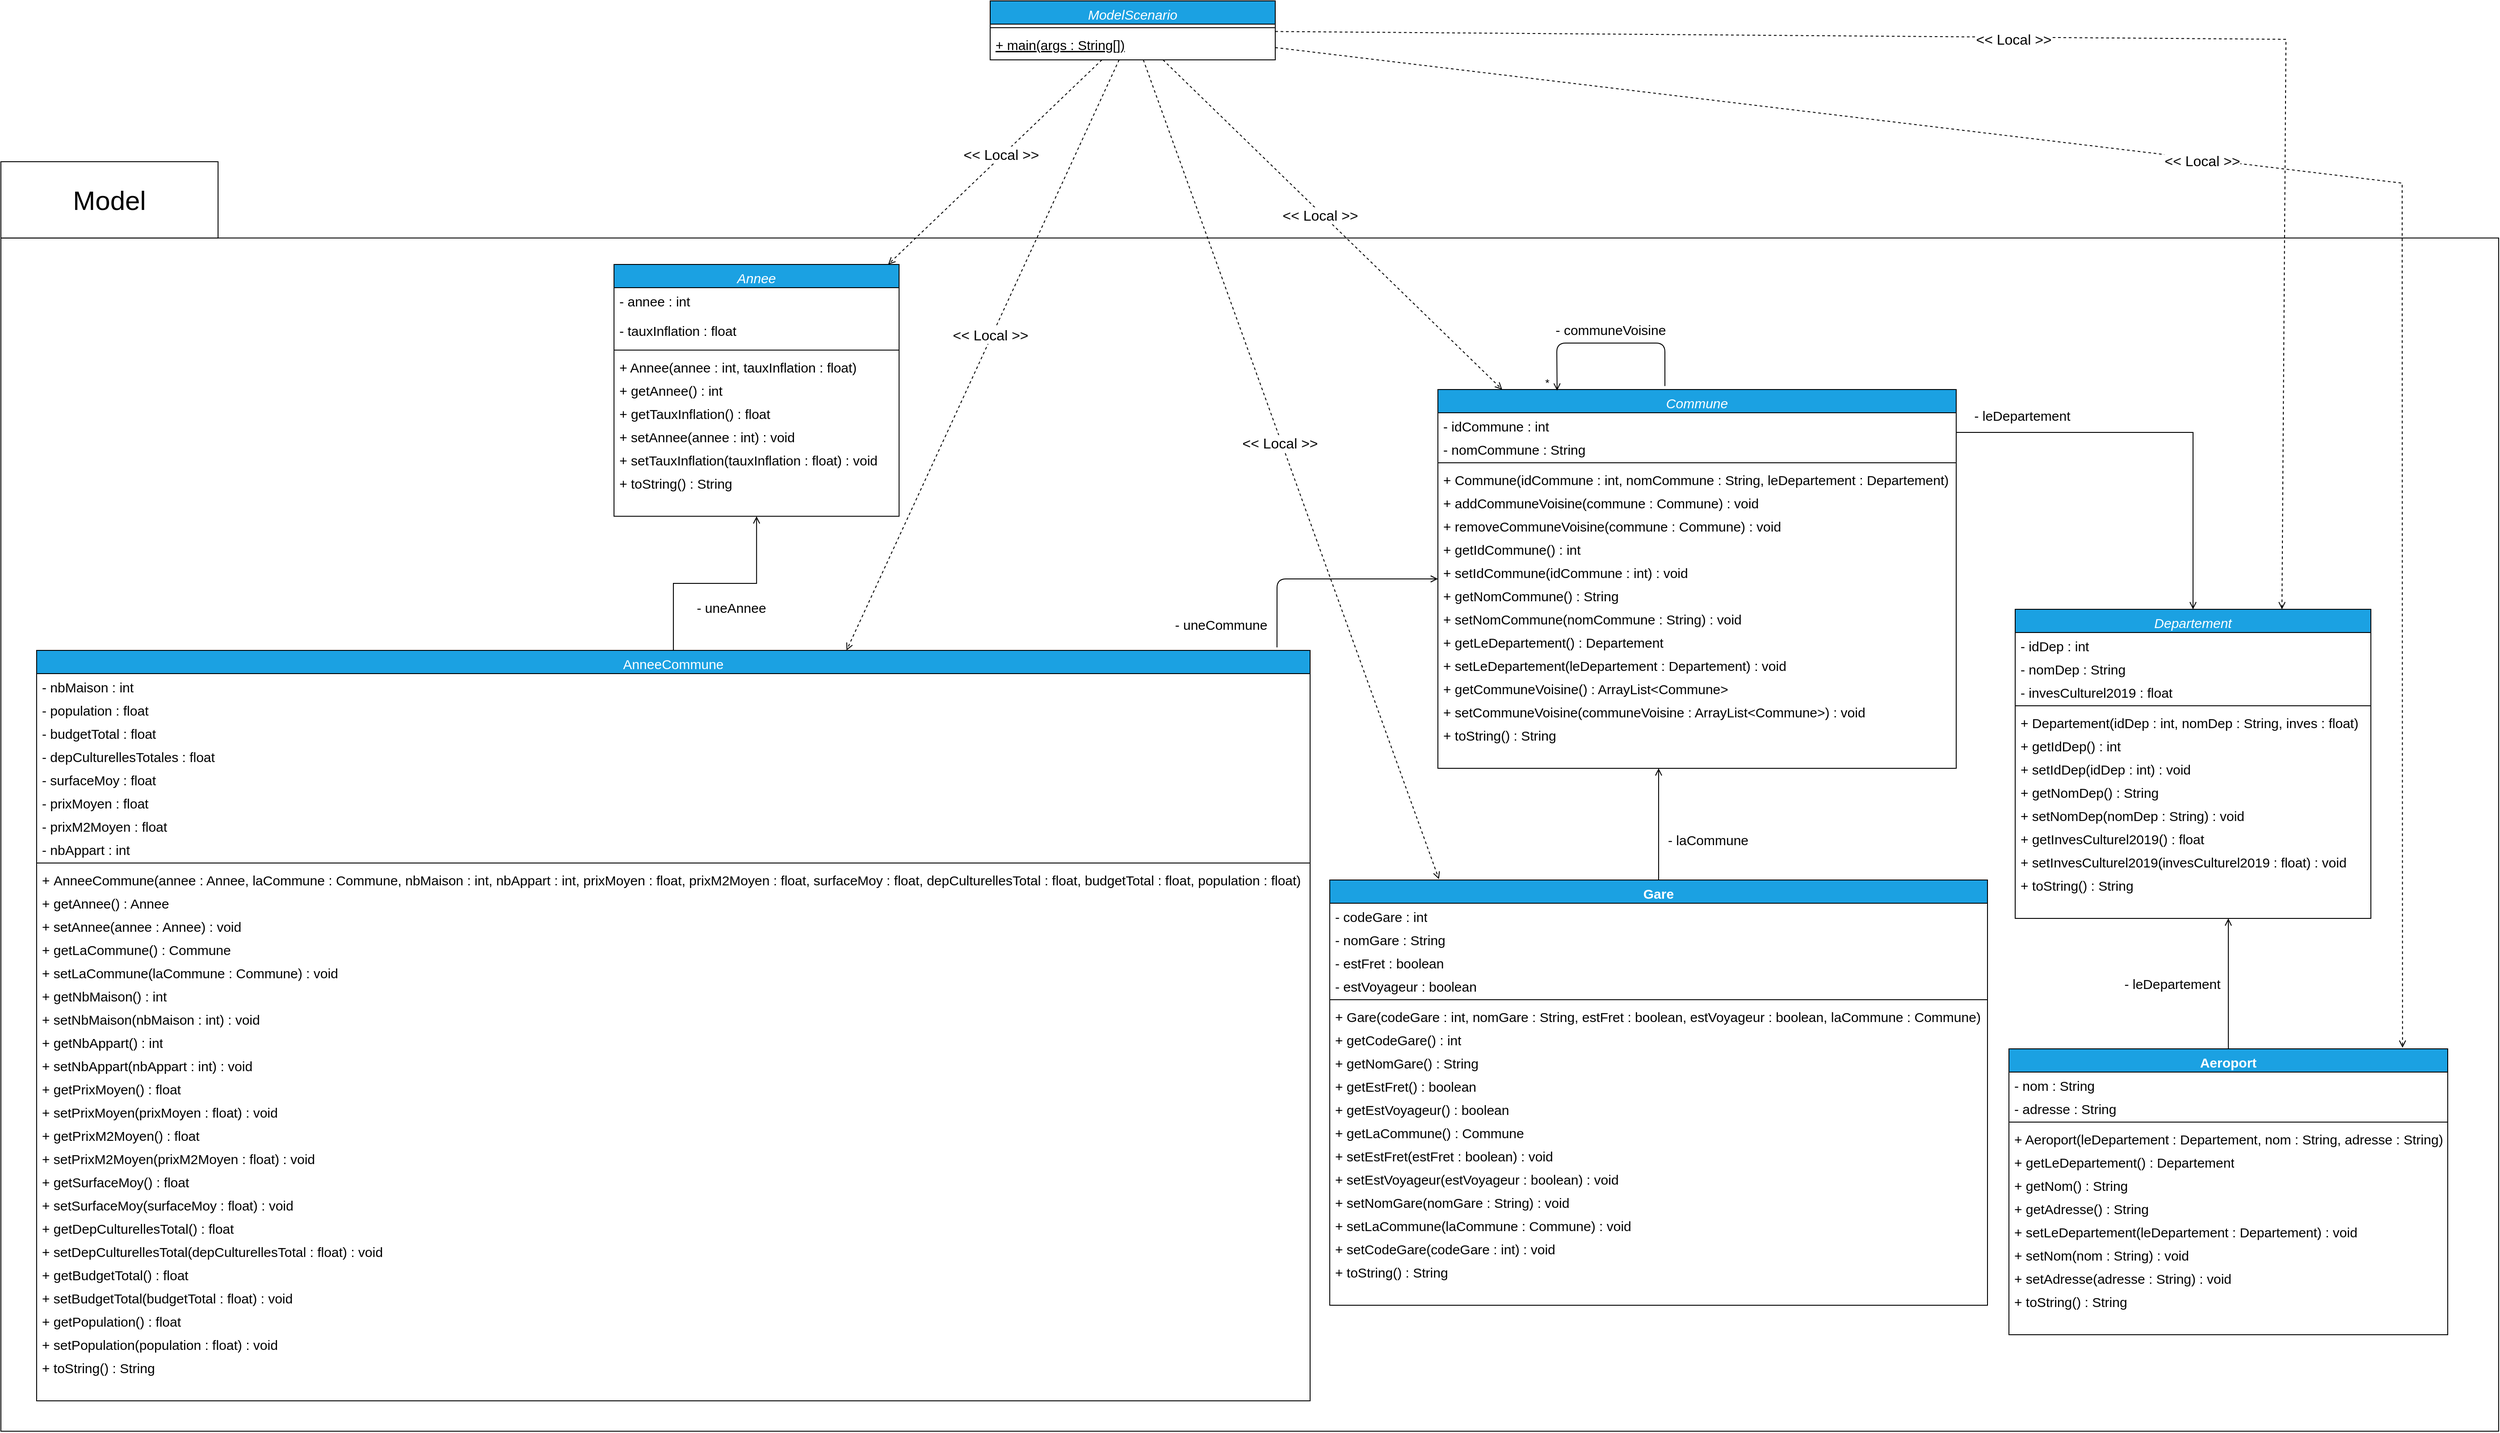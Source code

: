 <mxfile>
    <diagram id="unm-FFFXEerKT-9tM-QJ" name="Page-1">
        <mxGraphModel dx="5737" dy="1307" grid="1" gridSize="10" guides="1" tooltips="1" connect="1" arrows="1" fold="1" page="1" pageScale="1" pageWidth="850" pageHeight="1100" math="0" shadow="0">
            <root>
                <mxCell id="0"/>
                <mxCell id="1" parent="0"/>
                <mxCell id="791" value="" style="group" connectable="0" vertex="1" parent="1">
                    <mxGeometry x="-2223" y="615" width="2795" height="1421" as="geometry"/>
                </mxCell>
                <mxCell id="792" value="" style="group;movable=1;resizable=1;rotatable=1;deletable=1;editable=1;locked=0;connectable=1;shadow=0;strokeColor=default;fillColor=default;container=0;" connectable="0" vertex="1" parent="791">
                    <mxGeometry y="85.39" width="2795" height="1335.61" as="geometry"/>
                </mxCell>
                <mxCell id="793" value="&lt;font style=&quot;font-size: 30px;&quot;&gt;Model&lt;/font&gt;" style="rounded=0;whiteSpace=wrap;html=1;" vertex="1" parent="791">
                    <mxGeometry width="242.997" height="85.39" as="geometry"/>
                </mxCell>
                <mxCell id="794" value="- uneCommune" style="text;html=1;align=center;verticalAlign=middle;resizable=0;points=[];autosize=1;strokeColor=none;fillColor=none;fontSize=15;" vertex="1" parent="791">
                    <mxGeometry x="1304" y="502.999" width="121" height="30" as="geometry"/>
                </mxCell>
                <mxCell id="795" value="" style="endArrow=open;shadow=0;strokeWidth=1;rounded=0;curved=0;endFill=1;edgeStyle=elbowEdgeStyle;elbow=vertical;" edge="1" parent="1" source="846" target="831">
                    <mxGeometry x="0.5" y="41" relative="1" as="geometry">
                        <mxPoint x="-139" y="1136" as="sourcePoint"/>
                        <mxPoint x="21" y="1136" as="targetPoint"/>
                        <mxPoint x="-40" y="32" as="offset"/>
                        <Array as="points">
                            <mxPoint x="-75" y="918"/>
                        </Array>
                    </mxGeometry>
                </mxCell>
                <mxCell id="796" style="edgeStyle=orthogonalEdgeStyle;rounded=0;orthogonalLoop=1;jettySize=auto;html=1;endArrow=open;endFill=0;" edge="1" parent="1" source="798" target="866">
                    <mxGeometry relative="1" as="geometry">
                        <mxPoint x="-1327.333" y="1156" as="sourcePoint"/>
                        <mxPoint x="-1377.42" y="1011.008" as="targetPoint"/>
                    </mxGeometry>
                </mxCell>
                <mxCell id="797" value="" style="group;fontSize=14;" connectable="0" vertex="1" parent="1">
                    <mxGeometry x="-2183" y="1162" width="1425" height="840" as="geometry"/>
                </mxCell>
                <mxCell id="798" value="&lt;span style=&quot;font-weight: 400; font-size: 15px;&quot;&gt;AnneeCommune&lt;/span&gt;" style="swimlane;fontStyle=1;align=center;verticalAlign=top;childLayout=stackLayout;horizontal=1;startSize=26;horizontalStack=0;resizeParent=1;resizeParentMax=0;resizeLast=0;collapsible=1;marginBottom=0;whiteSpace=wrap;html=1;swimlaneFillColor=default;strokeColor=default;fillColor=#1ba1e2;fontColor=#ffffff;container=0;fontSize=15;" vertex="1" parent="797">
                    <mxGeometry width="1425" height="840" as="geometry">
                        <mxRectangle x="30" y="520" width="70" height="30" as="alternateBounds"/>
                    </mxGeometry>
                </mxCell>
                <mxCell id="799" value="- nbMaison : int" style="text;align=left;verticalAlign=top;spacingLeft=4;spacingRight=4;overflow=hidden;rotatable=0;points=[[0,0.5],[1,0.5]];portConstraint=eastwest;container=0;fontSize=15;" vertex="1" parent="797">
                    <mxGeometry y="26" width="1425" height="26" as="geometry"/>
                </mxCell>
                <mxCell id="800" value="- population : float" style="text;align=left;verticalAlign=top;spacingLeft=4;spacingRight=4;overflow=hidden;rotatable=0;points=[[0,0.5],[1,0.5]];portConstraint=eastwest;rounded=0;shadow=0;html=0;container=0;fontSize=15;" vertex="1" parent="797">
                    <mxGeometry y="52" width="1425" height="26" as="geometry"/>
                </mxCell>
                <mxCell id="801" value="- budgetTotal : float" style="text;align=left;verticalAlign=top;spacingLeft=4;spacingRight=4;overflow=hidden;rotatable=0;points=[[0,0.5],[1,0.5]];portConstraint=eastwest;rounded=0;shadow=0;html=0;container=0;fontSize=15;" vertex="1" parent="797">
                    <mxGeometry y="78.0" width="1425" height="26" as="geometry"/>
                </mxCell>
                <mxCell id="802" value="- depCulturellesTotales : float" style="text;align=left;verticalAlign=top;spacingLeft=4;spacingRight=4;overflow=hidden;rotatable=0;points=[[0,0.5],[1,0.5]];portConstraint=eastwest;rounded=0;shadow=0;html=0;container=0;fontSize=15;" vertex="1" parent="797">
                    <mxGeometry y="104.0" width="1425" height="26" as="geometry"/>
                </mxCell>
                <mxCell id="803" value="- surfaceMoy : float" style="text;align=left;verticalAlign=top;spacingLeft=4;spacingRight=4;overflow=hidden;rotatable=0;points=[[0,0.5],[1,0.5]];portConstraint=eastwest;rounded=0;shadow=0;html=0;container=0;fontSize=15;" vertex="1" parent="797">
                    <mxGeometry y="130.0" width="1425" height="26" as="geometry"/>
                </mxCell>
                <mxCell id="804" value="- prixMoyen : float" style="text;align=left;verticalAlign=top;spacingLeft=4;spacingRight=4;overflow=hidden;rotatable=0;points=[[0,0.5],[1,0.5]];portConstraint=eastwest;rounded=0;shadow=0;html=0;container=0;fontSize=15;" vertex="1" parent="797">
                    <mxGeometry y="156.0" width="1425" height="26" as="geometry"/>
                </mxCell>
                <mxCell id="805" value="- prixM2Moyen : float" style="text;align=left;verticalAlign=top;spacingLeft=4;spacingRight=4;overflow=hidden;rotatable=0;points=[[0,0.5],[1,0.5]];portConstraint=eastwest;rounded=0;shadow=0;html=0;container=0;fontSize=15;" vertex="1" parent="797">
                    <mxGeometry y="182.0" width="1425" height="26" as="geometry"/>
                </mxCell>
                <mxCell id="806" value="- nbAppart : int" style="text;align=left;verticalAlign=top;spacingLeft=4;spacingRight=4;overflow=hidden;rotatable=0;points=[[0,0.5],[1,0.5]];portConstraint=eastwest;rounded=0;shadow=0;html=0;container=0;fontSize=15;" vertex="1" parent="797">
                    <mxGeometry y="208.0" width="1425" height="26" as="geometry"/>
                </mxCell>
                <mxCell id="807" value="" style="line;strokeWidth=1;align=left;verticalAlign=middle;spacingTop=-1;spacingLeft=3;spacingRight=3;rotatable=0;labelPosition=right;points=[];portConstraint=eastwest;container=0;" vertex="1" parent="797">
                    <mxGeometry y="234.0" width="1425" height="8" as="geometry"/>
                </mxCell>
                <mxCell id="808" value="&lt;div style=&quot;font-size: 15px;&quot;&gt;+&amp;nbsp;&lt;span style=&quot;background-color: initial; font-size: 15px;&quot;&gt;AnneeCommune(annee : Annee, laCommune : Commune, nbMaison : int, nbAppart : int, prixMoyen : float, prixM2Moyen : float, surfaceMoy : float, depCulturellesTotal : float, budgetTotal : float, population : float)&lt;/span&gt;&lt;/div&gt;&lt;div style=&quot;font-size: 15px;&quot;&gt;&lt;span style=&quot;background-color: initial; font-size: 15px;&quot;&gt;&lt;br style=&quot;font-size: 15px;&quot;&gt;&lt;/span&gt;&lt;/div&gt;" style="text;align=left;verticalAlign=top;spacingLeft=4;spacingRight=4;overflow=hidden;rotatable=0;points=[[0,0.5],[1,0.5]];portConstraint=eastwest;whiteSpace=wrap;html=1;container=0;fontSize=15;" vertex="1" parent="797">
                    <mxGeometry y="242.0" width="1425" height="26" as="geometry"/>
                </mxCell>
                <mxCell id="809" value="+ getAnnee() : Annee&lt;div style=&quot;font-size: 15px;&quot;&gt;&lt;br style=&quot;font-size: 15px;&quot;&gt;&lt;/div&gt;" style="text;align=left;verticalAlign=top;spacingLeft=4;spacingRight=4;overflow=hidden;rotatable=0;points=[[0,0.5],[1,0.5]];portConstraint=eastwest;whiteSpace=wrap;html=1;container=0;fontSize=15;" vertex="1" parent="797">
                    <mxGeometry y="268" width="1425" height="26" as="geometry"/>
                </mxCell>
                <mxCell id="810" value="+ setAnnee(annee : Annee) : void&amp;nbsp;" style="text;align=left;verticalAlign=top;spacingLeft=4;spacingRight=4;overflow=hidden;rotatable=0;points=[[0,0.5],[1,0.5]];portConstraint=eastwest;whiteSpace=wrap;html=1;container=0;fontSize=15;" vertex="1" parent="797">
                    <mxGeometry y="294" width="1425" height="26" as="geometry"/>
                </mxCell>
                <mxCell id="811" value="+ getLaCommune() : Commune&amp;nbsp;" style="text;align=left;verticalAlign=top;spacingLeft=4;spacingRight=4;overflow=hidden;rotatable=0;points=[[0,0.5],[1,0.5]];portConstraint=eastwest;whiteSpace=wrap;html=1;container=0;fontSize=15;" vertex="1" parent="797">
                    <mxGeometry y="320" width="1425" height="26" as="geometry"/>
                </mxCell>
                <mxCell id="812" value="+ setLaCommune(laCommune : Commune) : void&amp;nbsp;" style="text;align=left;verticalAlign=top;spacingLeft=4;spacingRight=4;overflow=hidden;rotatable=0;points=[[0,0.5],[1,0.5]];portConstraint=eastwest;whiteSpace=wrap;html=1;container=0;fontSize=15;" vertex="1" parent="797">
                    <mxGeometry y="346" width="1425" height="26" as="geometry"/>
                </mxCell>
                <mxCell id="813" value="+ getNbMaison() : int&amp;nbsp;" style="text;align=left;verticalAlign=top;spacingLeft=4;spacingRight=4;overflow=hidden;rotatable=0;points=[[0,0.5],[1,0.5]];portConstraint=eastwest;whiteSpace=wrap;html=1;container=0;fontSize=15;" vertex="1" parent="797">
                    <mxGeometry y="372" width="1425" height="26" as="geometry"/>
                </mxCell>
                <mxCell id="814" value="+ setNbMaison(nbMaison : int) : void&amp;nbsp;" style="text;align=left;verticalAlign=top;spacingLeft=4;spacingRight=4;overflow=hidden;rotatable=0;points=[[0,0.5],[1,0.5]];portConstraint=eastwest;whiteSpace=wrap;html=1;container=0;fontSize=15;" vertex="1" parent="797">
                    <mxGeometry y="398" width="1425" height="26" as="geometry"/>
                </mxCell>
                <mxCell id="815" value="+ getNbAppart() : int&lt;br style=&quot;font-size: 15px;&quot;&gt;&lt;div style=&quot;font-size: 15px;&quot;&gt;&lt;br style=&quot;font-size: 15px;&quot;&gt;&lt;/div&gt;" style="text;align=left;verticalAlign=top;spacingLeft=4;spacingRight=4;overflow=hidden;rotatable=0;points=[[0,0.5],[1,0.5]];portConstraint=eastwest;whiteSpace=wrap;html=1;container=0;fontSize=15;" vertex="1" parent="797">
                    <mxGeometry y="424" width="1425" height="26" as="geometry"/>
                </mxCell>
                <mxCell id="816" value="+ setNbAppart(nbAppart : int) : void&amp;nbsp;" style="text;align=left;verticalAlign=top;spacingLeft=4;spacingRight=4;overflow=hidden;rotatable=0;points=[[0,0.5],[1,0.5]];portConstraint=eastwest;whiteSpace=wrap;html=1;container=0;fontSize=15;" vertex="1" parent="797">
                    <mxGeometry y="450" width="1425" height="26" as="geometry"/>
                </mxCell>
                <mxCell id="817" value="+ getPrixMoyen() : float&amp;nbsp;" style="text;align=left;verticalAlign=top;spacingLeft=4;spacingRight=4;overflow=hidden;rotatable=0;points=[[0,0.5],[1,0.5]];portConstraint=eastwest;whiteSpace=wrap;html=1;container=0;fontSize=15;" vertex="1" parent="797">
                    <mxGeometry y="476" width="1425" height="26" as="geometry"/>
                </mxCell>
                <mxCell id="818" value="+ setPrixMoyen(prixMoyen : float) : void&amp;nbsp;" style="text;align=left;verticalAlign=top;spacingLeft=4;spacingRight=4;overflow=hidden;rotatable=0;points=[[0,0.5],[1,0.5]];portConstraint=eastwest;whiteSpace=wrap;html=1;container=0;fontSize=15;" vertex="1" parent="797">
                    <mxGeometry y="502" width="1425" height="26" as="geometry"/>
                </mxCell>
                <mxCell id="819" value="+ getPrixM2Moyen() : float&amp;nbsp;" style="text;align=left;verticalAlign=top;spacingLeft=4;spacingRight=4;overflow=hidden;rotatable=0;points=[[0,0.5],[1,0.5]];portConstraint=eastwest;whiteSpace=wrap;html=1;container=0;fontSize=15;" vertex="1" parent="797">
                    <mxGeometry y="528" width="1425" height="26" as="geometry"/>
                </mxCell>
                <mxCell id="820" value="+ setPrixM2Moyen(prixM2Moyen : float) : void&amp;nbsp;" style="text;align=left;verticalAlign=top;spacingLeft=4;spacingRight=4;overflow=hidden;rotatable=0;points=[[0,0.5],[1,0.5]];portConstraint=eastwest;whiteSpace=wrap;html=1;container=0;fontSize=15;" vertex="1" parent="797">
                    <mxGeometry y="554" width="1425" height="26" as="geometry"/>
                </mxCell>
                <mxCell id="821" value="+ getSurfaceMoy() : float&amp;nbsp;" style="text;align=left;verticalAlign=top;spacingLeft=4;spacingRight=4;overflow=hidden;rotatable=0;points=[[0,0.5],[1,0.5]];portConstraint=eastwest;whiteSpace=wrap;html=1;container=0;fontSize=15;" vertex="1" parent="797">
                    <mxGeometry y="580" width="1425" height="26" as="geometry"/>
                </mxCell>
                <mxCell id="822" value="+ setSurfaceMoy(surfaceMoy : float) : void&amp;nbsp;" style="text;align=left;verticalAlign=top;spacingLeft=4;spacingRight=4;overflow=hidden;rotatable=0;points=[[0,0.5],[1,0.5]];portConstraint=eastwest;whiteSpace=wrap;html=1;container=0;fontSize=15;" vertex="1" parent="797">
                    <mxGeometry y="606" width="1425" height="26" as="geometry"/>
                </mxCell>
                <mxCell id="823" value="+ getDepCulturellesTotal() : float&amp;nbsp;" style="text;align=left;verticalAlign=top;spacingLeft=4;spacingRight=4;overflow=hidden;rotatable=0;points=[[0,0.5],[1,0.5]];portConstraint=eastwest;whiteSpace=wrap;html=1;container=0;fontSize=15;" vertex="1" parent="797">
                    <mxGeometry y="632" width="1425" height="26" as="geometry"/>
                </mxCell>
                <mxCell id="824" value="+ setDepCulturellesTotal(depCulturellesTotal : float) : void&amp;nbsp;" style="text;align=left;verticalAlign=top;spacingLeft=4;spacingRight=4;overflow=hidden;rotatable=0;points=[[0,0.5],[1,0.5]];portConstraint=eastwest;whiteSpace=wrap;html=1;container=0;fontSize=15;" vertex="1" parent="797">
                    <mxGeometry y="658" width="1425" height="26" as="geometry"/>
                </mxCell>
                <mxCell id="825" value="+ getBudgetTotal() : float&amp;nbsp;" style="text;align=left;verticalAlign=top;spacingLeft=4;spacingRight=4;overflow=hidden;rotatable=0;points=[[0,0.5],[1,0.5]];portConstraint=eastwest;whiteSpace=wrap;html=1;container=0;fontSize=15;" vertex="1" parent="797">
                    <mxGeometry y="684" width="1425" height="26" as="geometry"/>
                </mxCell>
                <mxCell id="826" value="+ setBudgetTotal(budgetTotal : float) : void&amp;nbsp;" style="text;align=left;verticalAlign=top;spacingLeft=4;spacingRight=4;overflow=hidden;rotatable=0;points=[[0,0.5],[1,0.5]];portConstraint=eastwest;whiteSpace=wrap;html=1;container=0;fontSize=15;" vertex="1" parent="797">
                    <mxGeometry y="710" width="1425" height="26" as="geometry"/>
                </mxCell>
                <mxCell id="827" value="+ getPopulation() : float&amp;nbsp;" style="text;align=left;verticalAlign=top;spacingLeft=4;spacingRight=4;overflow=hidden;rotatable=0;points=[[0,0.5],[1,0.5]];portConstraint=eastwest;whiteSpace=wrap;html=1;container=0;fontSize=15;" vertex="1" parent="797">
                    <mxGeometry y="736" width="1425" height="26" as="geometry"/>
                </mxCell>
                <mxCell id="828" value="+ setPopulation(population : float) : void&amp;nbsp;" style="text;align=left;verticalAlign=top;spacingLeft=4;spacingRight=4;overflow=hidden;rotatable=0;points=[[0,0.5],[1,0.5]];portConstraint=eastwest;whiteSpace=wrap;html=1;container=0;fontSize=15;" vertex="1" parent="797">
                    <mxGeometry y="762" width="1425" height="26" as="geometry"/>
                </mxCell>
                <mxCell id="829" value="+ toString() : String" style="text;align=left;verticalAlign=top;spacingLeft=4;spacingRight=4;overflow=hidden;rotatable=0;points=[[0,0.5],[1,0.5]];portConstraint=eastwest;whiteSpace=wrap;html=1;container=0;fontSize=15;" vertex="1" parent="797">
                    <mxGeometry y="788" width="1425" height="26" as="geometry"/>
                </mxCell>
                <mxCell id="830" style="text;align=left;verticalAlign=top;spacingLeft=4;spacingRight=4;overflow=hidden;rotatable=0;points=[[0,0.5],[1,0.5]];portConstraint=eastwest;whiteSpace=wrap;html=1;container=0;fontSize=15;" vertex="1" parent="797">
                    <mxGeometry y="814" width="1425" height="26" as="geometry"/>
                </mxCell>
                <mxCell id="831" value="Departement" style="swimlane;fontStyle=2;align=center;verticalAlign=top;childLayout=stackLayout;horizontal=1;startSize=26;horizontalStack=0;resizeParent=1;resizeLast=0;collapsible=1;marginBottom=0;rounded=0;shadow=0;strokeWidth=1;swimlaneFillColor=default;strokeColor=default;fillColor=#1ba1e2;fontColor=#ffffff;fontSize=15;" vertex="1" parent="1">
                    <mxGeometry x="31" y="1116" width="398" height="346" as="geometry">
                        <mxRectangle x="550" y="140" width="160" height="26" as="alternateBounds"/>
                    </mxGeometry>
                </mxCell>
                <mxCell id="832" value="- idDep : int" style="text;align=left;verticalAlign=top;spacingLeft=4;spacingRight=4;overflow=hidden;rotatable=0;points=[[0,0.5],[1,0.5]];portConstraint=eastwest;fontSize=15;" vertex="1" parent="831">
                    <mxGeometry y="26" width="398" height="26" as="geometry"/>
                </mxCell>
                <mxCell id="833" value="- nomDep : String" style="text;align=left;verticalAlign=top;spacingLeft=4;spacingRight=4;overflow=hidden;rotatable=0;points=[[0,0.5],[1,0.5]];portConstraint=eastwest;rounded=0;shadow=0;html=0;fontSize=15;" vertex="1" parent="831">
                    <mxGeometry y="52" width="398" height="26" as="geometry"/>
                </mxCell>
                <mxCell id="834" value="- invesCulturel2019 : float" style="text;align=left;verticalAlign=top;spacingLeft=4;spacingRight=4;overflow=hidden;rotatable=0;points=[[0,0.5],[1,0.5]];portConstraint=eastwest;rounded=0;shadow=0;html=0;fontSize=15;" vertex="1" parent="831">
                    <mxGeometry y="78" width="398" height="26" as="geometry"/>
                </mxCell>
                <mxCell id="835" value="" style="line;strokeWidth=1;align=left;verticalAlign=middle;spacingTop=-1;spacingLeft=3;spacingRight=3;rotatable=0;labelPosition=right;points=[];portConstraint=eastwest;" vertex="1" parent="831">
                    <mxGeometry y="104" width="398" height="8" as="geometry"/>
                </mxCell>
                <mxCell id="836" value="+ Departement(idDep : int, nomDep : String, inves : float)&#10;" style="text;align=left;verticalAlign=top;spacingLeft=4;spacingRight=4;overflow=hidden;rotatable=0;points=[[0,0.5],[1,0.5]];portConstraint=eastwest;rounded=0;shadow=0;html=0;fontSize=15;" vertex="1" parent="831">
                    <mxGeometry y="112" width="398" height="26" as="geometry"/>
                </mxCell>
                <mxCell id="837" value="+ getIdDep() : int" style="text;align=left;verticalAlign=top;spacingLeft=4;spacingRight=4;overflow=hidden;rotatable=0;points=[[0,0.5],[1,0.5]];portConstraint=eastwest;rounded=0;shadow=0;html=0;fontSize=15;" vertex="1" parent="831">
                    <mxGeometry y="138" width="398" height="26" as="geometry"/>
                </mxCell>
                <mxCell id="838" value="+ setIdDep(idDep : int) : void&#10;" style="text;align=left;verticalAlign=top;spacingLeft=4;spacingRight=4;overflow=hidden;rotatable=0;points=[[0,0.5],[1,0.5]];portConstraint=eastwest;rounded=0;shadow=0;html=0;fontSize=15;" vertex="1" parent="831">
                    <mxGeometry y="164" width="398" height="26" as="geometry"/>
                </mxCell>
                <mxCell id="839" value="+ getNomDep() : String" style="text;align=left;verticalAlign=top;spacingLeft=4;spacingRight=4;overflow=hidden;rotatable=0;points=[[0,0.5],[1,0.5]];portConstraint=eastwest;rounded=0;shadow=0;html=0;fontSize=15;" vertex="1" parent="831">
                    <mxGeometry y="190" width="398" height="26" as="geometry"/>
                </mxCell>
                <mxCell id="840" value="+ setNomDep(nomDep : String) : void&#10;" style="text;align=left;verticalAlign=top;spacingLeft=4;spacingRight=4;overflow=hidden;rotatable=0;points=[[0,0.5],[1,0.5]];portConstraint=eastwest;rounded=0;shadow=0;html=0;fontSize=15;" vertex="1" parent="831">
                    <mxGeometry y="216" width="398" height="26" as="geometry"/>
                </mxCell>
                <mxCell id="841" value="+ getInvesCulturel2019() : float" style="text;align=left;verticalAlign=top;spacingLeft=4;spacingRight=4;overflow=hidden;rotatable=0;points=[[0,0.5],[1,0.5]];portConstraint=eastwest;rounded=0;shadow=0;html=0;fontSize=15;" vertex="1" parent="831">
                    <mxGeometry y="242" width="398" height="26" as="geometry"/>
                </mxCell>
                <mxCell id="842" value="+ setInvesCulturel2019(invesCulturel2019 : float) : void " style="text;align=left;verticalAlign=top;spacingLeft=4;spacingRight=4;overflow=hidden;rotatable=0;points=[[0,0.5],[1,0.5]];portConstraint=eastwest;rounded=0;shadow=0;html=0;fontSize=15;" vertex="1" parent="831">
                    <mxGeometry y="268" width="398" height="26" as="geometry"/>
                </mxCell>
                <mxCell id="843" value="+ toString() : String" style="text;align=left;verticalAlign=top;spacingLeft=4;spacingRight=4;overflow=hidden;rotatable=0;points=[[0,0.5],[1,0.5]];portConstraint=eastwest;rounded=0;shadow=0;html=0;fontSize=15;" vertex="1" parent="831">
                    <mxGeometry y="294" width="398" height="26" as="geometry"/>
                </mxCell>
                <mxCell id="844" style="text;align=left;verticalAlign=top;spacingLeft=4;spacingRight=4;overflow=hidden;rotatable=0;points=[[0,0.5],[1,0.5]];portConstraint=eastwest;rounded=0;shadow=0;html=0;fontSize=15;" vertex="1" parent="831">
                    <mxGeometry y="320" width="398" height="26" as="geometry"/>
                </mxCell>
                <mxCell id="845" value="" style="endArrow=open;shadow=0;strokeWidth=1;rounded=0;curved=0;endFill=1;edgeStyle=elbowEdgeStyle;elbow=vertical;" edge="1" parent="1" source="901" target="831">
                    <mxGeometry x="0.5" y="41" relative="1" as="geometry">
                        <mxPoint x="150" y="1350" as="sourcePoint"/>
                        <mxPoint x="148" y="1454" as="targetPoint"/>
                        <mxPoint x="-40" y="32" as="offset"/>
                        <Array as="points">
                            <mxPoint x="177" y="1634"/>
                        </Array>
                    </mxGeometry>
                </mxCell>
                <mxCell id="846" value="Commune" style="swimlane;fontStyle=2;align=center;verticalAlign=top;childLayout=stackLayout;horizontal=1;startSize=26;horizontalStack=0;resizeParent=1;resizeLast=0;collapsible=1;marginBottom=0;rounded=0;shadow=0;strokeWidth=1;swimlaneFillColor=default;strokeColor=default;fillColor=#1ba1e2;fontColor=#ffffff;fontSize=15;" vertex="1" parent="1">
                    <mxGeometry x="-615" y="870" width="580" height="424" as="geometry">
                        <mxRectangle x="230" y="140" width="160" height="26" as="alternateBounds"/>
                    </mxGeometry>
                </mxCell>
                <mxCell id="847" value="- idCommune : int" style="text;align=left;verticalAlign=top;spacingLeft=4;spacingRight=4;overflow=hidden;rotatable=0;points=[[0,0.5],[1,0.5]];portConstraint=eastwest;fontSize=15;" vertex="1" parent="846">
                    <mxGeometry y="26" width="580" height="26" as="geometry"/>
                </mxCell>
                <mxCell id="848" value="- nomCommune : String" style="text;align=left;verticalAlign=top;spacingLeft=4;spacingRight=4;overflow=hidden;rotatable=0;points=[[0,0.5],[1,0.5]];portConstraint=eastwest;rounded=0;shadow=0;html=0;fontSize=15;" vertex="1" parent="846">
                    <mxGeometry y="52" width="580" height="26" as="geometry"/>
                </mxCell>
                <mxCell id="849" value="" style="line;html=1;strokeWidth=1;align=left;verticalAlign=middle;spacingTop=-1;spacingLeft=3;spacingRight=3;rotatable=0;labelPosition=right;points=[];portConstraint=eastwest;" vertex="1" parent="846">
                    <mxGeometry y="78" width="580" height="8" as="geometry"/>
                </mxCell>
                <mxCell id="850" value="+ Commune(idCommune : int, nomCommune : String, leDepartement : Departement)&#10;" style="text;align=left;verticalAlign=top;spacingLeft=4;spacingRight=4;overflow=hidden;rotatable=0;points=[[0,0.5],[1,0.5]];portConstraint=eastwest;fontSize=15;" vertex="1" parent="846">
                    <mxGeometry y="86" width="580" height="26" as="geometry"/>
                </mxCell>
                <mxCell id="851" value="+ addCommuneVoisine(commune : Commune) : void&#10;" style="text;align=left;verticalAlign=top;spacingLeft=4;spacingRight=4;overflow=hidden;rotatable=0;points=[[0,0.5],[1,0.5]];portConstraint=eastwest;fontSize=15;" vertex="1" parent="846">
                    <mxGeometry y="112" width="580" height="26" as="geometry"/>
                </mxCell>
                <mxCell id="852" value="+ removeCommuneVoisine(commune : Commune) : void" style="text;align=left;verticalAlign=top;spacingLeft=4;spacingRight=4;overflow=hidden;rotatable=0;points=[[0,0.5],[1,0.5]];portConstraint=eastwest;fontSize=15;" vertex="1" parent="846">
                    <mxGeometry y="138" width="580" height="26" as="geometry"/>
                </mxCell>
                <mxCell id="853" value="+ getIdCommune() : int&#10;" style="text;align=left;verticalAlign=top;spacingLeft=4;spacingRight=4;overflow=hidden;rotatable=0;points=[[0,0.5],[1,0.5]];portConstraint=eastwest;fontSize=15;" vertex="1" parent="846">
                    <mxGeometry y="164" width="580" height="26" as="geometry"/>
                </mxCell>
                <mxCell id="854" value="+ setIdCommune(idCommune : int) : void&#10;" style="text;align=left;verticalAlign=top;spacingLeft=4;spacingRight=4;overflow=hidden;rotatable=0;points=[[0,0.5],[1,0.5]];portConstraint=eastwest;fontSize=15;" vertex="1" parent="846">
                    <mxGeometry y="190" width="580" height="26" as="geometry"/>
                </mxCell>
                <mxCell id="855" value="+ getNomCommune() : String " style="text;align=left;verticalAlign=top;spacingLeft=4;spacingRight=4;overflow=hidden;rotatable=0;points=[[0,0.5],[1,0.5]];portConstraint=eastwest;fontSize=15;" vertex="1" parent="846">
                    <mxGeometry y="216" width="580" height="26" as="geometry"/>
                </mxCell>
                <mxCell id="856" value="+ setNomCommune(nomCommune : String) : void " style="text;align=left;verticalAlign=top;spacingLeft=4;spacingRight=4;overflow=hidden;rotatable=0;points=[[0,0.5],[1,0.5]];portConstraint=eastwest;fontSize=15;" vertex="1" parent="846">
                    <mxGeometry y="242" width="580" height="26" as="geometry"/>
                </mxCell>
                <mxCell id="857" value="+ getLeDepartement() : Departement " style="text;align=left;verticalAlign=top;spacingLeft=4;spacingRight=4;overflow=hidden;rotatable=0;points=[[0,0.5],[1,0.5]];portConstraint=eastwest;fontSize=15;" vertex="1" parent="846">
                    <mxGeometry y="268" width="580" height="26" as="geometry"/>
                </mxCell>
                <mxCell id="858" value="+ setLeDepartement(leDepartement : Departement) : void&#10;&#10;&#10;" style="text;align=left;verticalAlign=top;spacingLeft=4;spacingRight=4;overflow=hidden;rotatable=0;points=[[0,0.5],[1,0.5]];portConstraint=eastwest;fontSize=15;" vertex="1" parent="846">
                    <mxGeometry y="294" width="580" height="26" as="geometry"/>
                </mxCell>
                <mxCell id="859" value="+ getCommuneVoisine() : ArrayList&lt;Commune&gt; " style="text;align=left;verticalAlign=top;spacingLeft=4;spacingRight=4;overflow=hidden;rotatable=0;points=[[0,0.5],[1,0.5]];portConstraint=eastwest;fontSize=15;" vertex="1" parent="846">
                    <mxGeometry y="320" width="580" height="26" as="geometry"/>
                </mxCell>
                <mxCell id="860" value="+ setCommuneVoisine(communeVoisine : ArrayList&lt;Commune&gt;) : void " style="text;align=left;verticalAlign=top;spacingLeft=4;spacingRight=4;overflow=hidden;rotatable=0;points=[[0,0.5],[1,0.5]];portConstraint=eastwest;fontSize=15;" vertex="1" parent="846">
                    <mxGeometry y="346" width="580" height="26" as="geometry"/>
                </mxCell>
                <mxCell id="861" value="+ toString() : String&#10;&#10;&#10;" style="text;align=left;verticalAlign=top;spacingLeft=4;spacingRight=4;overflow=hidden;rotatable=0;points=[[0,0.5],[1,0.5]];portConstraint=eastwest;fontSize=15;" vertex="1" parent="846">
                    <mxGeometry y="372" width="580" height="26" as="geometry"/>
                </mxCell>
                <mxCell id="862" style="text;align=left;verticalAlign=top;spacingLeft=4;spacingRight=4;overflow=hidden;rotatable=0;points=[[0,0.5],[1,0.5]];portConstraint=eastwest;fontSize=15;" vertex="1" parent="846">
                    <mxGeometry y="398" width="580" height="26" as="geometry"/>
                </mxCell>
                <mxCell id="863" style="edgeStyle=orthogonalEdgeStyle;rounded=0;orthogonalLoop=1;jettySize=auto;html=1;endArrow=open;endFill=0;" edge="1" parent="1" source="881" target="846">
                    <mxGeometry relative="1" as="geometry">
                        <Array as="points">
                            <mxPoint x="-339" y="1481"/>
                            <mxPoint x="-339" y="1481"/>
                        </Array>
                    </mxGeometry>
                </mxCell>
                <mxCell id="864" style="edgeStyle=none;html=1;endArrow=open;endFill=0;exitX=0.974;exitY=-0.004;exitDx=0;exitDy=0;exitPerimeter=0;" edge="1" parent="1" source="798" target="846">
                    <mxGeometry relative="1" as="geometry">
                        <Array as="points">
                            <mxPoint x="-795" y="1082"/>
                        </Array>
                    </mxGeometry>
                </mxCell>
                <mxCell id="865" style="edgeStyle=none;html=1;endArrow=open;endFill=0;entryX=0.23;entryY=0.003;entryDx=0;entryDy=0;entryPerimeter=0;exitX=0.438;exitY=-0.009;exitDx=0;exitDy=0;exitPerimeter=0;" edge="1" parent="1" source="846" target="846">
                    <mxGeometry relative="1" as="geometry">
                        <Array as="points">
                            <mxPoint x="-361" y="818"/>
                            <mxPoint x="-482" y="818"/>
                        </Array>
                    </mxGeometry>
                </mxCell>
                <mxCell id="866" value="Annee" style="swimlane;fontStyle=2;align=center;verticalAlign=top;childLayout=stackLayout;horizontal=1;startSize=26;horizontalStack=0;resizeParent=1;resizeLast=0;collapsible=1;marginBottom=0;rounded=0;shadow=0;strokeWidth=1;swimlaneFillColor=default;strokeColor=default;fillColor=#1ba1e2;fontColor=#ffffff;fontSize=15;" vertex="1" parent="1">
                    <mxGeometry x="-1536.92" y="730" width="319" height="281.904" as="geometry">
                        <mxRectangle x="550" y="140" width="160" height="26" as="alternateBounds"/>
                    </mxGeometry>
                </mxCell>
                <mxCell id="867" value="- annee : int" style="text;align=left;verticalAlign=top;spacingLeft=4;spacingRight=4;overflow=hidden;rotatable=0;points=[[0,0.5],[1,0.5]];portConstraint=eastwest;fontSize=15;" vertex="1" parent="866">
                    <mxGeometry y="26" width="319" height="32.952" as="geometry"/>
                </mxCell>
                <mxCell id="868" value="- tauxInflation : float" style="text;align=left;verticalAlign=top;spacingLeft=4;spacingRight=4;overflow=hidden;rotatable=0;points=[[0,0.5],[1,0.5]];portConstraint=eastwest;rounded=0;shadow=0;html=0;fontSize=15;" vertex="1" parent="866">
                    <mxGeometry y="58.952" width="319" height="32.952" as="geometry"/>
                </mxCell>
                <mxCell id="869" value="" style="line;strokeWidth=1;align=left;verticalAlign=middle;spacingTop=-1;spacingLeft=3;spacingRight=3;rotatable=0;labelPosition=right;points=[];portConstraint=eastwest;" vertex="1" parent="866">
                    <mxGeometry y="91.904" width="319" height="8" as="geometry"/>
                </mxCell>
                <mxCell id="870" value="+ Annee(annee : int, tauxInflation : float) " style="text;align=left;verticalAlign=top;spacingLeft=4;spacingRight=4;overflow=hidden;rotatable=0;points=[[0,0.5],[1,0.5]];portConstraint=eastwest;rounded=0;shadow=0;html=0;fontSize=15;" vertex="1" parent="866">
                    <mxGeometry y="99.904" width="319" height="26" as="geometry"/>
                </mxCell>
                <mxCell id="871" value="+ getAnnee() : int&#10;" style="text;align=left;verticalAlign=top;spacingLeft=4;spacingRight=4;overflow=hidden;rotatable=0;points=[[0,0.5],[1,0.5]];portConstraint=eastwest;rounded=0;shadow=0;html=0;fontSize=15;" vertex="1" parent="866">
                    <mxGeometry y="125.904" width="319" height="26" as="geometry"/>
                </mxCell>
                <mxCell id="872" value="+ getTauxInflation() : float " style="text;align=left;verticalAlign=top;spacingLeft=4;spacingRight=4;overflow=hidden;rotatable=0;points=[[0,0.5],[1,0.5]];portConstraint=eastwest;rounded=0;shadow=0;html=0;fontSize=15;" vertex="1" parent="866">
                    <mxGeometry y="151.904" width="319" height="26" as="geometry"/>
                </mxCell>
                <mxCell id="873" value="+ setAnnee(annee : int) : void&#10;" style="text;align=left;verticalAlign=top;spacingLeft=4;spacingRight=4;overflow=hidden;rotatable=0;points=[[0,0.5],[1,0.5]];portConstraint=eastwest;rounded=0;shadow=0;html=0;fontSize=15;" vertex="1" parent="866">
                    <mxGeometry y="177.904" width="319" height="26" as="geometry"/>
                </mxCell>
                <mxCell id="874" value="+ setTauxInflation(tauxInflation : float) : void " style="text;align=left;verticalAlign=top;spacingLeft=4;spacingRight=4;overflow=hidden;rotatable=0;points=[[0,0.5],[1,0.5]];portConstraint=eastwest;rounded=0;shadow=0;html=0;fontSize=15;" vertex="1" parent="866">
                    <mxGeometry y="203.904" width="319" height="26" as="geometry"/>
                </mxCell>
                <mxCell id="875" value="+ toString() : String" style="text;align=left;verticalAlign=top;spacingLeft=4;spacingRight=4;overflow=hidden;rotatable=0;points=[[0,0.5],[1,0.5]];portConstraint=eastwest;rounded=0;shadow=0;html=0;fontSize=15;" vertex="1" parent="866">
                    <mxGeometry y="229.904" width="319" height="26" as="geometry"/>
                </mxCell>
                <mxCell id="876" style="text;align=left;verticalAlign=top;spacingLeft=4;spacingRight=4;overflow=hidden;rotatable=0;points=[[0,0.5],[1,0.5]];portConstraint=eastwest;rounded=0;shadow=0;html=0;fontSize=15;" vertex="1" parent="866">
                    <mxGeometry y="255.904" width="319" height="26" as="geometry"/>
                </mxCell>
                <mxCell id="877" value="- leDepartement" style="text;html=1;align=center;verticalAlign=middle;whiteSpace=wrap;rounded=0;fontSize=15;" vertex="1" parent="1">
                    <mxGeometry x="-28" y="880" width="134" height="38.02" as="geometry"/>
                </mxCell>
                <mxCell id="878" value="- communeVoisine" style="text;html=1;align=center;verticalAlign=middle;resizable=0;points=[];autosize=1;fontSize=15;" vertex="1" parent="1">
                    <mxGeometry x="-493" y="788" width="141" height="30" as="geometry"/>
                </mxCell>
                <mxCell id="879" value="*" style="text;html=1;align=center;verticalAlign=middle;whiteSpace=wrap;rounded=0;" vertex="1" parent="1">
                    <mxGeometry x="-499" y="852" width="13" height="21" as="geometry"/>
                </mxCell>
                <mxCell id="880" value="- uneAnnee" style="text;html=1;align=center;verticalAlign=middle;resizable=0;points=[];autosize=1;strokeColor=none;fillColor=none;fontSize=15;" vertex="1" parent="1">
                    <mxGeometry x="-1454" y="1098.998" width="96" height="30" as="geometry"/>
                </mxCell>
                <mxCell id="881" value="Gare" style="swimlane;fontStyle=1;align=center;verticalAlign=top;childLayout=stackLayout;horizontal=1;startSize=26;horizontalStack=0;resizeParent=1;resizeParentMax=0;resizeLast=0;collapsible=1;marginBottom=0;whiteSpace=wrap;html=1;swimlaneFillColor=default;strokeColor=default;fillColor=#1ba1e2;fontColor=#ffffff;movable=1;resizable=1;rotatable=1;deletable=1;editable=1;connectable=1;fontSize=15;" vertex="1" parent="1">
                    <mxGeometry x="-736" y="1419" width="736" height="476" as="geometry"/>
                </mxCell>
                <mxCell id="882" value="- codeGare : int" style="text;align=left;verticalAlign=top;spacingLeft=4;spacingRight=4;overflow=hidden;rotatable=0;points=[[0,0.5],[1,0.5]];portConstraint=eastwest;whiteSpace=wrap;html=1;fontSize=15;" vertex="1" parent="881">
                    <mxGeometry y="26" width="736" height="26" as="geometry"/>
                </mxCell>
                <mxCell id="883" value="- nomGare : String" style="text;align=left;verticalAlign=top;spacingLeft=4;spacingRight=4;overflow=hidden;rotatable=0;points=[[0,0.5],[1,0.5]];portConstraint=eastwest;whiteSpace=wrap;html=1;fontSize=15;" vertex="1" parent="881">
                    <mxGeometry y="52" width="736" height="26" as="geometry"/>
                </mxCell>
                <mxCell id="884" value="&lt;div style=&quot;font-size: 15px;&quot;&gt;- estFret : boolean&lt;/div&gt;" style="text;align=left;verticalAlign=top;spacingLeft=4;spacingRight=4;overflow=hidden;rotatable=0;points=[[0,0.5],[1,0.5]];portConstraint=eastwest;whiteSpace=wrap;html=1;fontSize=15;" vertex="1" parent="881">
                    <mxGeometry y="78" width="736" height="26" as="geometry"/>
                </mxCell>
                <mxCell id="885" value="&lt;div style=&quot;font-size: 15px;&quot;&gt;- estVoyageur : boolean&lt;/div&gt;" style="text;align=left;verticalAlign=top;spacingLeft=4;spacingRight=4;overflow=hidden;rotatable=0;points=[[0,0.5],[1,0.5]];portConstraint=eastwest;whiteSpace=wrap;html=1;fontSize=15;" vertex="1" parent="881">
                    <mxGeometry y="104" width="736" height="26" as="geometry"/>
                </mxCell>
                <mxCell id="886" value="" style="line;strokeWidth=1;align=left;verticalAlign=middle;spacingTop=-1;spacingLeft=3;spacingRight=3;rotatable=0;labelPosition=right;points=[];portConstraint=eastwest;" vertex="1" parent="881">
                    <mxGeometry y="130" width="736" height="8" as="geometry"/>
                </mxCell>
                <mxCell id="887" value="+ Gare(codeGare : int, nomGare : String, estFret : boolean, estVoyageur : boolean, laCommune : Commune)&lt;br style=&quot;font-size: 15px;&quot;&gt;" style="text;align=left;verticalAlign=top;spacingLeft=4;spacingRight=4;overflow=hidden;rotatable=0;points=[[0,0.5],[1,0.5]];portConstraint=eastwest;whiteSpace=wrap;html=1;fontSize=15;" vertex="1" parent="881">
                    <mxGeometry y="138" width="736" height="26" as="geometry"/>
                </mxCell>
                <mxCell id="888" value="&lt;div style=&quot;font-size: 15px;&quot;&gt;+ getCodeGare() : int&lt;br style=&quot;font-size: 15px;&quot;&gt;&lt;/div&gt;" style="text;align=left;verticalAlign=top;spacingLeft=4;spacingRight=4;overflow=hidden;rotatable=0;points=[[0,0.5],[1,0.5]];portConstraint=eastwest;whiteSpace=wrap;html=1;fontSize=15;" vertex="1" parent="881">
                    <mxGeometry y="164" width="736" height="26" as="geometry"/>
                </mxCell>
                <mxCell id="889" value="&lt;div style=&quot;font-size: 15px;&quot;&gt;+ getNomGare() : String&lt;br style=&quot;font-size: 15px;&quot;&gt;&lt;/div&gt;" style="text;align=left;verticalAlign=top;spacingLeft=4;spacingRight=4;overflow=hidden;rotatable=0;points=[[0,0.5],[1,0.5]];portConstraint=eastwest;whiteSpace=wrap;html=1;fontSize=15;" vertex="1" parent="881">
                    <mxGeometry y="190" width="736" height="26" as="geometry"/>
                </mxCell>
                <mxCell id="890" value="&lt;div style=&quot;font-size: 15px;&quot;&gt;+ getEstFret() : boolean&lt;br style=&quot;font-size: 15px;&quot;&gt;&lt;/div&gt;" style="text;align=left;verticalAlign=top;spacingLeft=4;spacingRight=4;overflow=hidden;rotatable=0;points=[[0,0.5],[1,0.5]];portConstraint=eastwest;whiteSpace=wrap;html=1;fontSize=15;" vertex="1" parent="881">
                    <mxGeometry y="216" width="736" height="26" as="geometry"/>
                </mxCell>
                <mxCell id="891" value="&lt;div style=&quot;font-size: 15px;&quot;&gt;+ getEstVoyageur() : boolean&lt;br style=&quot;font-size: 15px;&quot;&gt;&lt;/div&gt;" style="text;align=left;verticalAlign=top;spacingLeft=4;spacingRight=4;overflow=hidden;rotatable=0;points=[[0,0.5],[1,0.5]];portConstraint=eastwest;whiteSpace=wrap;html=1;fontSize=15;" vertex="1" parent="881">
                    <mxGeometry y="242" width="736" height="26" as="geometry"/>
                </mxCell>
                <mxCell id="892" value="+ getLaCommune() : Commune&lt;br style=&quot;font-size: 15px;&quot;&gt;" style="text;align=left;verticalAlign=top;spacingLeft=4;spacingRight=4;overflow=hidden;rotatable=0;points=[[0,0.5],[1,0.5]];portConstraint=eastwest;whiteSpace=wrap;html=1;fontSize=15;" vertex="1" parent="881">
                    <mxGeometry y="268" width="736" height="26" as="geometry"/>
                </mxCell>
                <mxCell id="893" value="+ setEstFret(estFret : boolean) : void&lt;br style=&quot;font-size: 15px;&quot;&gt;" style="text;align=left;verticalAlign=top;spacingLeft=4;spacingRight=4;overflow=hidden;rotatable=0;points=[[0,0.5],[1,0.5]];portConstraint=eastwest;whiteSpace=wrap;html=1;fontSize=15;" vertex="1" parent="881">
                    <mxGeometry y="294" width="736" height="26" as="geometry"/>
                </mxCell>
                <mxCell id="894" value="+ setEstVoyageur(estVoyageur : boolean) : void&lt;br style=&quot;font-size: 15px;&quot;&gt;" style="text;align=left;verticalAlign=top;spacingLeft=4;spacingRight=4;overflow=hidden;rotatable=0;points=[[0,0.5],[1,0.5]];portConstraint=eastwest;whiteSpace=wrap;html=1;fontSize=15;" vertex="1" parent="881">
                    <mxGeometry y="320" width="736" height="26" as="geometry"/>
                </mxCell>
                <mxCell id="895" value="+ setNomGare(nomGare : String) : void&lt;br style=&quot;font-size: 15px;&quot;&gt;" style="text;align=left;verticalAlign=top;spacingLeft=4;spacingRight=4;overflow=hidden;rotatable=0;points=[[0,0.5],[1,0.5]];portConstraint=eastwest;whiteSpace=wrap;html=1;fontSize=15;" vertex="1" parent="881">
                    <mxGeometry y="346" width="736" height="26" as="geometry"/>
                </mxCell>
                <mxCell id="896" value="+ setLaCommune(laCommune : Commune) : void&lt;br style=&quot;font-size: 15px;&quot;&gt;" style="text;align=left;verticalAlign=top;spacingLeft=4;spacingRight=4;overflow=hidden;rotatable=0;points=[[0,0.5],[1,0.5]];portConstraint=eastwest;whiteSpace=wrap;html=1;fontSize=15;" vertex="1" parent="881">
                    <mxGeometry y="372" width="736" height="26" as="geometry"/>
                </mxCell>
                <mxCell id="897" value="+ setCodeGare(codeGare : int) : void&amp;nbsp;" style="text;align=left;verticalAlign=top;spacingLeft=4;spacingRight=4;overflow=hidden;rotatable=0;points=[[0,0.5],[1,0.5]];portConstraint=eastwest;whiteSpace=wrap;html=1;fontSize=15;" vertex="1" parent="881">
                    <mxGeometry y="398" width="736" height="26" as="geometry"/>
                </mxCell>
                <mxCell id="898" value="+ toString() : String" style="text;align=left;verticalAlign=top;spacingLeft=4;spacingRight=4;overflow=hidden;rotatable=0;points=[[0,0.5],[1,0.5]];portConstraint=eastwest;whiteSpace=wrap;html=1;fontSize=15;" vertex="1" parent="881">
                    <mxGeometry y="424" width="736" height="26" as="geometry"/>
                </mxCell>
                <mxCell id="899" style="text;align=left;verticalAlign=top;spacingLeft=4;spacingRight=4;overflow=hidden;rotatable=0;points=[[0,0.5],[1,0.5]];portConstraint=eastwest;whiteSpace=wrap;html=1;fontSize=15;" vertex="1" parent="881">
                    <mxGeometry y="450" width="736" height="26" as="geometry"/>
                </mxCell>
                <mxCell id="900" value="- laCommune" style="text;html=1;align=center;verticalAlign=middle;resizable=0;points=[];autosize=1;fontSize=15;" vertex="1" parent="1">
                    <mxGeometry x="-367" y="1359" width="108" height="30" as="geometry"/>
                </mxCell>
                <mxCell id="901" value="Aeroport" style="swimlane;fontStyle=1;align=center;verticalAlign=top;childLayout=stackLayout;horizontal=1;startSize=26;horizontalStack=0;resizeParent=1;resizeParentMax=0;resizeLast=0;collapsible=1;marginBottom=0;whiteSpace=wrap;html=1;swimlaneFillColor=default;strokeColor=default;fillColor=#1ba1e2;fontColor=#ffffff;fontSize=15;" vertex="1" parent="1">
                    <mxGeometry x="24" y="1608" width="491" height="320" as="geometry">
                        <mxRectangle x="30" y="520" width="70" height="30" as="alternateBounds"/>
                    </mxGeometry>
                </mxCell>
                <mxCell id="902" value="- nom : String" style="text;align=left;verticalAlign=top;spacingLeft=4;spacingRight=4;overflow=hidden;rotatable=0;points=[[0,0.5],[1,0.5]];portConstraint=eastwest;whiteSpace=wrap;html=1;fontSize=15;" vertex="1" parent="901">
                    <mxGeometry y="26" width="491" height="26" as="geometry"/>
                </mxCell>
                <mxCell id="903" value="- adresse : String" style="text;align=left;verticalAlign=top;spacingLeft=4;spacingRight=4;overflow=hidden;rotatable=0;points=[[0,0.5],[1,0.5]];portConstraint=eastwest;whiteSpace=wrap;html=1;fontSize=15;" vertex="1" parent="901">
                    <mxGeometry y="52" width="491" height="26" as="geometry"/>
                </mxCell>
                <mxCell id="904" value="" style="line;strokeWidth=1;align=left;verticalAlign=middle;spacingTop=-1;spacingLeft=3;spacingRight=3;rotatable=0;labelPosition=right;points=[];portConstraint=eastwest;" vertex="1" parent="901">
                    <mxGeometry y="78" width="491" height="8" as="geometry"/>
                </mxCell>
                <mxCell id="905" value="&lt;div style=&quot;font-size: 15px;&quot;&gt;+ Aeroport(leDepartement : Departement, nom : String, adresse : String)&lt;br style=&quot;font-size: 15px;&quot;&gt;&lt;/div&gt;" style="text;align=left;verticalAlign=top;spacingLeft=4;spacingRight=4;overflow=hidden;rotatable=0;points=[[0,0.5],[1,0.5]];portConstraint=eastwest;whiteSpace=wrap;html=1;fontSize=15;" vertex="1" parent="901">
                    <mxGeometry y="86" width="491" height="26" as="geometry"/>
                </mxCell>
                <mxCell id="906" value="&lt;div style=&quot;font-size: 15px;&quot;&gt;+ getLeDepartement() : Departement&lt;br style=&quot;font-size: 15px;&quot;&gt;&lt;/div&gt;" style="text;align=left;verticalAlign=top;spacingLeft=4;spacingRight=4;overflow=hidden;rotatable=0;points=[[0,0.5],[1,0.5]];portConstraint=eastwest;whiteSpace=wrap;html=1;fontSize=15;" vertex="1" parent="901">
                    <mxGeometry y="112" width="491" height="26" as="geometry"/>
                </mxCell>
                <mxCell id="907" value="+ getNom() : String&lt;br style=&quot;font-size: 15px;&quot;&gt;" style="text;align=left;verticalAlign=top;spacingLeft=4;spacingRight=4;overflow=hidden;rotatable=0;points=[[0,0.5],[1,0.5]];portConstraint=eastwest;whiteSpace=wrap;html=1;fontSize=15;" vertex="1" parent="901">
                    <mxGeometry y="138" width="491" height="26" as="geometry"/>
                </mxCell>
                <mxCell id="908" value="+ getAdresse() : String&lt;br style=&quot;font-size: 15px;&quot;&gt;" style="text;align=left;verticalAlign=top;spacingLeft=4;spacingRight=4;overflow=hidden;rotatable=0;points=[[0,0.5],[1,0.5]];portConstraint=eastwest;whiteSpace=wrap;html=1;fontSize=15;" vertex="1" parent="901">
                    <mxGeometry y="164" width="491" height="26" as="geometry"/>
                </mxCell>
                <mxCell id="909" value="+ setLeDepartement(leDepartement : Departement) : void&amp;nbsp;" style="text;align=left;verticalAlign=top;spacingLeft=4;spacingRight=4;overflow=hidden;rotatable=0;points=[[0,0.5],[1,0.5]];portConstraint=eastwest;whiteSpace=wrap;html=1;fontSize=15;" vertex="1" parent="901">
                    <mxGeometry y="190" width="491" height="26" as="geometry"/>
                </mxCell>
                <mxCell id="910" value="+ setNom(nom : String) : void&amp;nbsp;" style="text;align=left;verticalAlign=top;spacingLeft=4;spacingRight=4;overflow=hidden;rotatable=0;points=[[0,0.5],[1,0.5]];portConstraint=eastwest;whiteSpace=wrap;html=1;fontSize=15;" vertex="1" parent="901">
                    <mxGeometry y="216" width="491" height="26" as="geometry"/>
                </mxCell>
                <mxCell id="911" value="+ setAdresse(adresse : String) : void&amp;nbsp;" style="text;align=left;verticalAlign=top;spacingLeft=4;spacingRight=4;overflow=hidden;rotatable=0;points=[[0,0.5],[1,0.5]];portConstraint=eastwest;whiteSpace=wrap;html=1;fontSize=15;" vertex="1" parent="901">
                    <mxGeometry y="242" width="491" height="26" as="geometry"/>
                </mxCell>
                <mxCell id="912" value="+ toString() : String" style="text;align=left;verticalAlign=top;spacingLeft=4;spacingRight=4;overflow=hidden;rotatable=0;points=[[0,0.5],[1,0.5]];portConstraint=eastwest;whiteSpace=wrap;html=1;fontSize=15;" vertex="1" parent="901">
                    <mxGeometry y="268" width="491" height="26" as="geometry"/>
                </mxCell>
                <mxCell id="913" style="text;align=left;verticalAlign=top;spacingLeft=4;spacingRight=4;overflow=hidden;rotatable=0;points=[[0,0.5],[1,0.5]];portConstraint=eastwest;whiteSpace=wrap;html=1;fontSize=15;" vertex="1" parent="901">
                    <mxGeometry y="294" width="491" height="26" as="geometry"/>
                </mxCell>
                <mxCell id="914" value="- leDepartement" style="text;html=1;align=center;verticalAlign=middle;whiteSpace=wrap;rounded=0;fontSize=15;" vertex="1" parent="1">
                    <mxGeometry x="144" y="1520" width="126" height="30" as="geometry"/>
                </mxCell>
                <mxCell id="915" value="ModelScenario" style="swimlane;fontStyle=2;align=center;verticalAlign=top;childLayout=stackLayout;horizontal=1;startSize=26;horizontalStack=0;resizeParent=1;resizeLast=0;collapsible=1;marginBottom=0;rounded=0;shadow=0;strokeWidth=1;swimlaneFillColor=default;strokeColor=default;fillColor=#1ba1e2;fontColor=#ffffff;fontSize=15;" vertex="1" parent="1">
                    <mxGeometry x="-1116" y="435.03" width="319" height="66" as="geometry">
                        <mxRectangle x="550" y="140" width="160" height="26" as="alternateBounds"/>
                    </mxGeometry>
                </mxCell>
                <mxCell id="916" value="" style="line;strokeWidth=1;align=left;verticalAlign=middle;spacingTop=-1;spacingLeft=3;spacingRight=3;rotatable=0;labelPosition=right;points=[];portConstraint=eastwest;" vertex="1" parent="915">
                    <mxGeometry y="26" width="319" height="8" as="geometry"/>
                </mxCell>
                <mxCell id="917" value="+ main(args : String[])" style="text;align=left;verticalAlign=top;spacingLeft=4;spacingRight=4;overflow=hidden;rotatable=0;points=[[0,0.5],[1,0.5]];portConstraint=eastwest;rounded=0;shadow=0;html=0;fontSize=15;fontStyle=4" vertex="1" parent="915">
                    <mxGeometry y="34" width="319" height="26" as="geometry"/>
                </mxCell>
                <mxCell id="918" value="" style="endArrow=open;html=1;rounded=0;dashed=1;endFill=0;" edge="1" parent="1" source="915" target="846">
                    <mxGeometry width="50" height="50" relative="1" as="geometry">
                        <mxPoint x="-880" y="759" as="sourcePoint"/>
                        <mxPoint x="-830" y="709" as="targetPoint"/>
                    </mxGeometry>
                </mxCell>
                <mxCell id="919" value="&lt;font style=&quot;font-size: 16px;&quot;&gt;&amp;lt;&amp;lt; Local &amp;gt;&amp;gt;&lt;/font&gt;" style="edgeLabel;html=1;align=center;verticalAlign=middle;resizable=0;points=[];" connectable="0" vertex="1" parent="918">
                    <mxGeometry x="-0.067" y="-2" relative="1" as="geometry">
                        <mxPoint as="offset"/>
                    </mxGeometry>
                </mxCell>
                <mxCell id="920" value="" style="endArrow=open;html=1;rounded=0;dashed=1;endFill=0;" edge="1" parent="1" source="915" target="866">
                    <mxGeometry width="50" height="50" relative="1" as="geometry">
                        <mxPoint x="-913" y="511" as="sourcePoint"/>
                        <mxPoint x="-533" y="880" as="targetPoint"/>
                    </mxGeometry>
                </mxCell>
                <mxCell id="921" value="&lt;font style=&quot;font-size: 16px;&quot;&gt;&amp;lt;&amp;lt; Local &amp;gt;&amp;gt;&lt;/font&gt;" style="edgeLabel;html=1;align=center;verticalAlign=middle;resizable=0;points=[];" connectable="0" vertex="1" parent="920">
                    <mxGeometry x="-0.067" y="-2" relative="1" as="geometry">
                        <mxPoint as="offset"/>
                    </mxGeometry>
                </mxCell>
                <mxCell id="922" value="" style="endArrow=open;html=1;rounded=0;dashed=1;endFill=0;" edge="1" parent="1" source="915" target="798">
                    <mxGeometry width="50" height="50" relative="1" as="geometry">
                        <mxPoint x="-903" y="521" as="sourcePoint"/>
                        <mxPoint x="-523" y="890" as="targetPoint"/>
                    </mxGeometry>
                </mxCell>
                <mxCell id="923" value="&lt;font style=&quot;font-size: 16px;&quot;&gt;&amp;lt;&amp;lt; Local &amp;gt;&amp;gt;&lt;/font&gt;" style="edgeLabel;html=1;align=center;verticalAlign=middle;resizable=0;points=[];" connectable="0" vertex="1" parent="922">
                    <mxGeometry x="-0.067" y="-2" relative="1" as="geometry">
                        <mxPoint as="offset"/>
                    </mxGeometry>
                </mxCell>
                <mxCell id="924" value="" style="endArrow=open;html=1;rounded=0;dashed=1;endFill=0;entryX=0.166;entryY=-0.002;entryDx=0;entryDy=0;entryPerimeter=0;" edge="1" parent="1" source="915" target="881">
                    <mxGeometry width="50" height="50" relative="1" as="geometry">
                        <mxPoint x="-893" y="531" as="sourcePoint"/>
                        <mxPoint x="-513" y="900" as="targetPoint"/>
                    </mxGeometry>
                </mxCell>
                <mxCell id="925" value="&lt;font style=&quot;font-size: 16px;&quot;&gt;&amp;lt;&amp;lt; Local &amp;gt;&amp;gt;&lt;/font&gt;" style="edgeLabel;html=1;align=center;verticalAlign=middle;resizable=0;points=[];" connectable="0" vertex="1" parent="924">
                    <mxGeometry x="-0.067" y="-2" relative="1" as="geometry">
                        <mxPoint as="offset"/>
                    </mxGeometry>
                </mxCell>
                <mxCell id="926" value="" style="endArrow=open;html=1;rounded=0;dashed=1;endFill=0;entryX=0.75;entryY=0;entryDx=0;entryDy=0;strokeWidth=1;" edge="1" parent="1" source="915" target="831">
                    <mxGeometry width="50" height="50" relative="1" as="geometry">
                        <mxPoint x="-883" y="541" as="sourcePoint"/>
                        <mxPoint x="-503" y="910" as="targetPoint"/>
                        <Array as="points">
                            <mxPoint x="334" y="478"/>
                        </Array>
                    </mxGeometry>
                </mxCell>
                <mxCell id="927" value="&lt;font style=&quot;font-size: 16px;&quot;&gt;&amp;lt;&amp;lt; Local &amp;gt;&amp;gt;&lt;/font&gt;" style="edgeLabel;html=1;align=center;verticalAlign=middle;resizable=0;points=[];" connectable="0" vertex="1" parent="926">
                    <mxGeometry x="-0.067" y="-2" relative="1" as="geometry">
                        <mxPoint as="offset"/>
                    </mxGeometry>
                </mxCell>
                <mxCell id="928" value="" style="endArrow=open;html=1;rounded=0;dashed=1;endFill=0;entryX=0.897;entryY=-0.004;entryDx=0;entryDy=0;entryPerimeter=0;" edge="1" parent="1" source="915" target="901">
                    <mxGeometry width="50" height="50" relative="1" as="geometry">
                        <mxPoint x="-873" y="551" as="sourcePoint"/>
                        <mxPoint x="-493" y="920" as="targetPoint"/>
                        <Array as="points">
                            <mxPoint x="464" y="639"/>
                        </Array>
                    </mxGeometry>
                </mxCell>
                <mxCell id="929" value="&lt;font style=&quot;font-size: 16px;&quot;&gt;&amp;lt;&amp;lt; Local &amp;gt;&amp;gt;&lt;/font&gt;" style="edgeLabel;html=1;align=center;verticalAlign=middle;resizable=0;points=[];" connectable="0" vertex="1" parent="928">
                    <mxGeometry x="-0.067" y="-2" relative="1" as="geometry">
                        <mxPoint as="offset"/>
                    </mxGeometry>
                </mxCell>
            </root>
        </mxGraphModel>
    </diagram>
</mxfile>